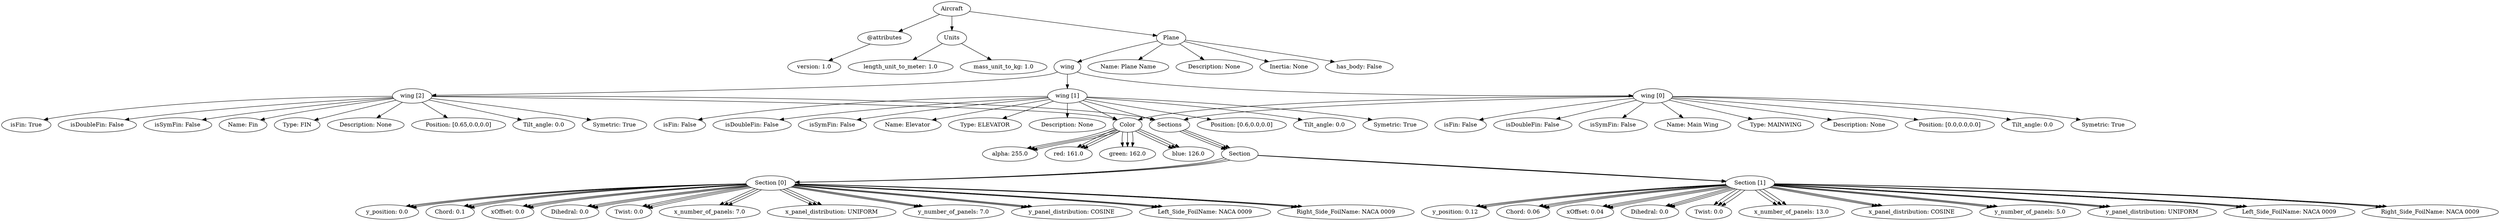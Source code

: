 digraph G {
	graph [bb="0,0,6180.1,540"];
	node [label="\N"];
	Aircraft	[height=0.5,
		label=Aircraft,
		pos="2351.1,522",
		width=1.2818];
	"@attributes"	[height=0.5,
		label="@attributes",
		pos="2184.1,450",
		width=1.8415];
	Aircraft -> "@attributes"	[pos="e,2218.7,465.52 2320.9,508.32 2295,497.49 2257.5,481.76 2228.3,469.52"];
	Units	[height=0.5,
		label=Units,
		pos="2351.1,450",
		width=1.011];
	Aircraft -> Units	[pos="e,2351.1,468.1 2351.1,503.7 2351.1,495.98 2351.1,486.71 2351.1,478.11"];
	Plane	[height=0.5,
		label=Plane,
		pos="2894.1,450",
		width=1.011];
	Aircraft -> Plane	[pos="e,2859.3,455.48 2394.2,515.45 2495.2,502.43 2746.5,470.02 2849.3,456.78"];
	"@attributes_version"	[height=0.5,
		label="version: 1.0",
		pos="2010.1,378",
		width=1.8234];
	"@attributes" -> "@attributes_version"	[pos="e,2045.4,393.2 2148.5,434.67 2121.4,423.78 2084,408.73 2054.9,397.03"];
	Units_length_unit_to_meter	[height=0.5,
		label="length_unit_to_meter: 1.0",
		pos="2224.1,378",
		width=3.6108];
	Units -> Units_length_unit_to_meter	[pos="e,2254.4,395.72 2327.8,436.16 2309.8,426.21 2284.4,412.21 2263.2,400.56"];
	Units_mass_unit_to_kg	[height=0.5,
		label="mass_unit_to_kg: 1.0",
		pos="2479.1,378",
		width=2.9789];
	Units -> Units_mass_unit_to_kg	[pos="e,2449,395.46 2374.6,436.16 2392.9,426.15 2418.7,412.02 2440.1,400.31"];
	Plane_Name	[height=0.5,
		label="Name: Plane Name",
		pos="2788.1,378",
		width=2.7803];
	Plane -> Plane_Name	[pos="e,2813.1,395.51 2873.2,435.17 2858.5,425.47 2838.5,412.28 2821.6,401.13"];
	Plane_Description	[height=0.5,
		label="Description: None",
		pos="3001.1,378",
		width=2.6359];
	Plane -> Plane_Description	[pos="e,2975.9,395.51 2915.2,435.17 2930.1,425.47 2950.2,412.28 2967.3,401.13"];
	Plane_Inertia	[height=0.5,
		label="Inertia: None",
		pos="3186.1,378",
		width=2.004];
	Plane -> Plane_Inertia	[pos="e,3135.9,391.03 2926.2,441.31 2974.2,429.8 3065.5,407.91 3126.1,393.38"];
	Plane_has_body	[height=0.5,
		label="has_body: False",
		pos="3360.1,378",
		width=2.329];
	Plane -> Plane_has_body	[pos="e,3299.1,390.5 2928.9,444.53 2994.9,435.93 3143,416.15 3267.1,396 3274.2,394.84 3281.6,393.58 3289.1,392.28"];
	wing	[height=0.5,
		label=wing,
		pos="2637.1,378",
		width=0.92075];
	Plane -> wing	[pos="e,2662.2,389.84 2860.9,442.36 2818.3,433.49 2742.4,416.49 2679.1,396 2676.7,395.22 2674.2,394.36 2671.7,393.46"];
	wing_0	[height=0.5,
		label="wing [0]",
		pos="4087.1,306",
		width=1.354];
	wing -> wing_0	[pos="e,4038.1,306.58 2661.5,365.46 2667.2,363.26 2673.2,361.25 2679.1,360 2942.5,303.55 3794.8,305 4027.8,306.51"];
	wing_1	[height=0.5,
		label="wing [1]",
		pos="2637.1,306",
		width=1.354];
	wing -> wing_1	[pos="e,2637.1,324.1 2637.1,359.7 2637.1,351.98 2637.1,342.71 2637.1,334.11"];
	wing_2	[height=0.5,
		label="wing [2]",
		pos="1016.1,306",
		width=1.354];
	wing -> wing_2	[pos="e,1064.8,307.62 2612.7,365.45 2607,363.24 2600.9,361.24 2595.1,360 2444.5,328.05 1343.7,311.38 1075.1,307.76"];
	wing_0_Name	[height=0.5,
		label="Name: Main Wing",
		pos="4186.1,234",
		width=2.6178];
	wing_0 -> wing_0_Name	[pos="e,4162.6,251.63 4108.6,289.81 4121.9,280.4 4139.2,268.14 4154.1,257.6"];
	wing_0_Type	[height=0.5,
		label="Type: MAINWING",
		pos="4392.1,234",
		width=2.5998];
	wing_0 -> wing_0_Type	[pos="e,4334.4,248.25 4127.3,295.78 4177.5,284.26 4264.1,264.39 4324.5,250.51"];
	Color	[height=0.5,
		label=Color,
		pos="2786.1,234",
		width=0.99297];
	wing_0 -> Color	[pos="e,2812.3,246.51 4038.4,305.01 3836.9,304.74 3068.2,300.48 2831.1,252 2828.1,251.38 2825,250.59 2821.9,249.69"];
	wing_0_Description	[height=0.5,
		label="Description: None",
		pos="4598.1,234",
		width=2.6359];
	wing_0 -> wing_0_Description	[pos="e,4530,246.58 4132.8,299.59 4208.3,290.52 4363.8,271.35 4495.1,252 4503.2,250.8 4511.7,249.5 4520.1,248.16"];
	wing_0_Position	[height=0.5,
		label="Position: [0.0,0.0,0.0]",
		pos="4821.1,234",
		width=3.0692];
	wing_0 -> wing_0_Position	[pos="e,4743.1,246.78 4134.6,301.81 4238,294.68 4491,276.15 4702.1,252 4712.2,250.85 4722.7,249.52 4733.1,248.13"];
	wing_0_Tilt_angle	[height=0.5,
		label="Tilt_angle: 0.0",
		pos="5026.1,234",
		width=2.1304];
	wing_0 -> wing_0_Tilt_angle	[pos="e,4972.1,246.8 4135.9,304.24 4266.7,301.71 4635.9,291.34 4940.1,252 4947.3,251.07 4954.7,249.91 4962.1,248.62"];
	wing_0_Symetric	[height=0.5,
		label="Symetric: True",
		pos="5201.1,234",
		width=2.2206];
	wing_0 -> wing_0_Symetric	[pos="e,5144.8,246.96 4135.8,304.85 4283.5,303.87 4738.4,297.14 5112.1,252 5119.5,251.11 5127.2,249.97 5134.8,248.7"];
	wing_0_isFin	[height=0.5,
		label="isFin: False",
		pos="3611.1,234",
		width=1.7693];
	wing_0 -> wing_0_isFin	[pos="e,3657.3,246.48 4040.6,300.39 3965.4,292.58 3812.4,275.31 3684.1,252 3678.7,251.01 3673,249.88 3667.4,248.69"];
	wing_0_isDoubleFin	[height=0.5,
		label="isDoubleFin: False",
		pos="3790.1,234",
		width=2.69];
	wing_0 -> wing_0_isDoubleFin	[pos="e,3847.6,248.54 4047,295.56 3998.5,284.11 3915.9,264.64 3857.4,250.87"];
	wing_0_isSymFin	[height=0.5,
		label="isSymFin: False",
		pos="3989.1,234",
		width=2.347];
	wing_0 -> wing_0_isSymFin	[pos="e,4012.1,251.47 4065.3,289.46 4052.1,280.04 4035.1,267.85 4020.4,257.39"];
	Sections	[height=0.5,
		label=Sections,
		pos="2890.1,234",
		width=1.3902];
	wing_0 -> Sections	[pos="e,2926,246.61 4038.4,304.22 3849.4,300.95 3164.5,286.9 2950.1,252 2945.4,251.24 2940.5,250.23 2935.7,249.1"];
	Color_red	[height=0.5,
		label="red: 161.0",
		pos="2640.1,162",
		width=1.6249];
	Color -> Color_red	[pos="e,2661.9,178.98 2756.8,223.56 2731.6,213.39 2696.3,196.89 2670.8,183.68"];
	Color -> Color_red	[pos="e,2670.4,177.54 2761,220.97 2738.6,210.24 2705.5,194.37 2679.6,181.95"];
	Color -> Color_red	[pos="e,2677.7,175.9 2767.3,218.67 2746.8,207.43 2714.4,191.77 2687.1,179.92"];
	Color_green	[height=0.5,
		label="green: 162.0",
		pos="2786.1,162",
		width=1.9318];
	Color -> Color_green	[pos="e,2774.3,180.12 2774.5,216.76 2772.7,208.87 2772.2,199.16 2772.9,190.18"];
	Color -> Color_green	[pos="e,2786.1,180.1 2786.1,215.7 2786.1,207.98 2786.1,198.71 2786.1,190.11"];
	Color -> Color_green	[pos="e,2797.9,180.12 2797.7,216.76 2799.5,208.87 2800,199.16 2799.3,190.18"];
	Color_blue	[height=0.5,
		label="blue: 126.0",
		pos="2937.1,162",
		width=1.7512];
	Color -> Color_blue	[pos="e,2897.8,176.2 2805.6,218.83 2826.8,207.64 2860.3,191.96 2888.5,180.07"];
	Color -> Color_blue	[pos="e,2905.6,177.61 2811.7,221.13 2834.9,210.38 2869.4,194.37 2896.4,181.87"];
	Color -> Color_blue	[pos="e,2914.3,178.91 2815.7,223.7 2841.7,213.49 2878.8,196.77 2905.4,183.46"];
	Color_alpha	[height=0.5,
		label="alpha: 255.0",
		pos="2495.1,162",
		width=1.8957];
	Color -> Color_alpha	[pos="e,2537.6,176.2 2753.7,226.18 2743.4,222.81 2732.8,218.85 2723.1,216 2649.8,194.45 2629.7,196.13 2555.1,180 2552.6,179.46 2550.1,\
178.91 2547.5,178.36"];
	Color -> Color_alpha	[pos="e,2545.9,174.09 2759.2,222.09 2753.3,219.9 2747,217.74 2741.1,216 2667.8,194.45 2647.7,196.13 2573.1,180 2567.5,178.78 2561.6,177.51 \
2555.7,176.23"];
	Color -> Color_alpha	[pos="e,2552.8,171.85 2767.4,218.63 2764.6,217.69 2761.8,216.8 2759.1,216 2685.8,194.45 2665.7,196.13 2591.1,180 2582,178.04 2572.4,175.95 \
2562.8,173.93"];
	Section	[height=0.5,
		label=Section,
		pos="3064.1,162",
		width=1.2638];
	Sections -> Section	[pos="e,3028.5,173.34 2915.3,218.33 2942.7,206.07 2985.9,188.71 3019,176.73"];
	Sections -> Section	[pos="e,3033.4,175.35 2922.4,220 2951.1,208.47 2993,191.6 3023.8,179.2"];
	Sections -> Section	[pos="e,3039.7,177.31 2927.8,221.91 2958.5,211.07 3000.6,194.36 3030.2,181.51"];
	Section_0	[height=0.5,
		label="Section [0]",
		pos="1903.1,90",
		width=1.6971];
	Section -> Section_0	[pos="e,1964,92.029 3025.1,152.66 3013.8,149.37 3002,145.92 2991.1,144 2793.6,109.32 2183.6,95.968 1974.2,92.211"];
	Section -> Section_0	[pos="e,1964.2,91.904 3031.3,149.38 3024,147.24 3016.4,145.28 3009.1,144 2809.1,108.88 2185.8,95.627 1974.2,92.071"];
	Section -> Section_0	[pos="e,1964,91.788 3039.6,146.74 3035.5,145.67 3031.2,144.73 3027.1,144 2824.6,108.45 2188.5,95.307 1974.1,91.945"];
	Section_1	[height=0.5,
		label="Section [1]",
		pos="4327.1,90",
		width=1.6971];
	Section -> Section_1	[pos="e,4267.3,93.989 3108.7,158.21 3297.1,147.21 4026.4,106.77 4257,94.533"];
	Section -> Section_1	[pos="e,4267.6,94.298 3109,158.51 3297.8,148.04 4027.5,107.6 4257.3,94.866"];
	Section -> Section_1	[pos="e,4267.7,94.647 3109.1,158.79 3298.4,148.88 4027.7,108.5 4257.5,95.239"];
	Section_0_y_position	[height=0.5,
		label="y_position: 0.0",
		pos="955.09,18",
		width=2.1665];
	Section_0 -> Section_0_y_position	[pos="e,1001.7,32.575 1842.2,88.175 1698.4,85.533 1329,75.002 1024.1,36 1020.1,35.487 1016,34.901 1011.9,34.262"];
	Section_0 -> Section_0_y_position	[pos="e,1010.1,30.891 1842.3,88.001 1701.2,85.085 1340.7,74.194 1042.1,36 1035,35.087 1027.5,33.941 1020.1,32.677"];
	Section_0 -> Section_0_y_position	[pos="e,1017.3,28.957 1842.3,87.793 1703.1,84.583 1352,73.339 1060.1,36 1049.6,34.654 1038.4,32.802 1027.4,30.812"];
	Section_0_Chord	[height=0.5,
		label="Chord: 0.1",
		pos="1111.1,18",
		width=1.661];
	Section_0 -> Section_0_Chord	[pos="e,1145.4,32.836 1842.2,88.193 1714.4,85.683 1411.6,75.597 1162.1,36 1159.9,35.647 1157.6,35.257 1155.3,34.838"];
	Section_0 -> Section_0_Chord	[pos="e,1153.9,30.738 1842.2,87.991 1717.4,85.163 1423.4,74.611 1180.1,36 1174.8,35.154 1169.2,34.101 1163.7,32.936"];
	Section_0 -> Section_0_Chord	[pos="e,1160.5,28.179 1842.4,87.746 1719.6,84.577 1434.9,73.575 1198.1,36 1189.1,34.579 1179.6,32.574 1170.2,30.436"];
	Section_0_xOffset	[height=0.5,
		label="xOffset: 0.0",
		pos="1253.1,18",
		width=1.7873];
	Section_0 -> Section_0_xOffset	[pos="e,1290.8,32.615 1843,86.661 1734.8,81.47 1502.2,66.923 1309.1,36 1306.4,35.566 1303.6,35.089 1300.8,34.581"];
	Section_0 -> Section_0_xOffset	[pos="e,1299.5,30.659 1843.1,86.132 1738,80.519 1514,65.931 1327.1,36 1321.3,35.079 1315.4,33.969 1309.4,32.763"];
	Section_0 -> Section_0_xOffset	[pos="e,1306.1,28.276 1843.7,85.544 1741.1,79.535 1525.8,64.939 1345.1,36 1335.7,34.499 1325.8,32.498 1315.9,30.396"];
	Section_0_Dihedral	[height=0.5,
		label="Dihedral: 0.0",
		pos="1407.1,18",
		width=1.9859];
	Section_0 -> Section_0_Dihedral	[pos="e,1450.2,32.516 1845,84.295 1760.9,76.27 1602.2,58.59 1469.1,36 1466.2,35.51 1463.3,34.989 1460.3,34.444"];
	Section_0 -> Section_0_Dihedral	[pos="e,1458.6,30.602 1846.4,83.275 1766.1,74.832 1614.9,57.676 1487.1,36 1481,34.971 1474.7,33.804 1468.4,32.575"];
	Section_0 -> Section_0_Dihedral	[pos="e,1465.7,28.478 1847.8,82.084 1770.5,73.281 1627.1,56.702 1505.1,36 1495.6,34.397 1485.6,32.457 1475.6,30.47"];
	Section_0_Twist	[height=0.5,
		label="Twist: 0.0",
		pos="1553.1,18",
		width=1.5707];
	Section_0 -> Section_0_Twist	[pos="e,1586.2,32.712 1848.1,82.048 1786.5,72.718 1685.6,55.096 1600.1,36 1598.8,35.714 1597.5,35.42 1596.2,35.12"];
	Section_0 -> Section_0_Twist	[pos="e,1594.6,30.329 1851.1,80.491 1793.8,70.841 1699,54.081 1618.1,36 1613.7,35.015 1609.1,33.938 1604.6,32.821"];
	Section_0 -> Section_0_Twist	[pos="e,1601.1,27.585 1855.1,78.799 1801.2,68.954 1712.5,53.066 1636.1,36 1628.1,34.208 1619.5,32.116 1611,30.023"];
	Section_0_x_number_of_panels	[height=0.5,
		label="x_number_of_panels: 7.0",
		pos="1752.1,18",
		width=3.4664];
	Section_0 -> Section_0_x_number_of_panels	[pos="e,1776.6,35.773 1864.3,75.998 1839.9,66.024 1809.1,52.043 1785.8,40.425"];
	Section_0 -> Section_0_x_number_of_panels	[pos="e,1787.3,35.323 1871.8,74.496 1850.1,64.42 1820.8,50.846 1796.6,39.644"];
	Section_0 -> Section_0_x_number_of_panels	[pos="e,1797.7,34.821 1880.4,73.116 1860.8,62.958 1832.4,49.701 1807.2,38.85"];
	Section_0_x_panel_distribution	[height=0.5,
		label="x_panel_distribution: UNIFORM",
		pos="2054.1,18",
		width=4.4232];
	Section_0 -> Section_0_x_panel_distribution	[pos="e,2007.3,35.307 1925.8,73.116 1945.1,63.101 1972.9,50.073 1997.9,39.31"];
	Section_0 -> Section_0_x_panel_distribution	[pos="e,2018.3,35.573 1934.4,74.496 1956,64.491 1985,51.036 2009.1,39.881"];
	Section_0 -> Section_0_x_panel_distribution	[pos="e,2029.4,35.903 1941.9,75.998 1966.2,66.059 1996.9,52.141 2020.2,40.546"];
	Section_0_y_number_of_panels	[height=0.5,
		label="y_number_of_panels: 7.0",
		pos="2356.1,18",
		width=3.4664];
	Section_0 -> Section_0_y_number_of_panels	[pos="e,2268.6,30.912 1953.7,79.705 2027.4,67.576 2164.8,46.27 2258.5,32.398"];
	Section_0 -> Section_0_y_number_of_panels	[pos="e,2274.1,31.664 1955.9,80.833 2031.5,69.159 2171.5,47.53 2264.2,33.201"];
	Section_0 -> Section_0_y_number_of_panels	[pos="e,2280.6,32.35 1958,81.838 2036,70.637 2178.6,48.732 2270.5,33.978"];
	Section_0_y_panel_distribution	[height=0.5,
		label="y_panel_distribution: COSINE",
		pos="2648.1,18",
		width=4.1524];
	Section_0 -> Section_0_y_panel_distribution	[pos="e,2534,29.646 1960.1,83.218 2062.9,73.859 2284.5,54.562 2472.1,36 2488.7,34.354 2506.3,32.534 2523.8,30.716"];
	Section_0 -> Section_0_y_panel_distribution	[pos="e,2541.9,30.68 1961,84.1 2066.4,75.117 2296.4,55.166 2490.1,36 2503.6,34.667 2517.7,33.22 2531.7,31.752"];
	Section_0 -> Section_0_y_panel_distribution	[pos="e,2550.4,31.67 1961.7,84.885 2070.5,76.323 2308.5,55.746 2508.1,36 2518.6,34.96 2529.5,33.851 2540.4,32.717"];
	Section_0_Left_Side_FoilName	[height=0.5,
		label="Left_Side_FoilName: NACA 0009",
		pos="2978.1,18",
		width=4.5135];
	Section_0 -> Section_0_Left_Side_FoilName	[pos="e,2856.4,29.961 1962.7,85.883 2105.6,78.857 2477.3,60.468 2788.1,36 2806.8,34.526 2826.7,32.756 2846.2,30.924"];
	Section_0 -> Section_0_Left_Side_FoilName	[pos="e,2864.4,30.888 1963.1,86.306 2108.1,79.618 2488.9,60.976 2806.1,36 2821.7,34.771 2838.1,33.337 2854.3,31.833"];
	Section_0 -> Section_0_Left_Side_FoilName	[pos="e,2872.9,31.761 1963.3,86.688 2111,80.352 2500.6,61.469 2824.1,36 2836.7,35.005 2849.9,33.876 2862.9,32.684"];
	Section_0_Right_Side_FoilName	[height=0.5,
		label="Right_Side_FoilName: NACA 0009",
		pos="3327.1,18",
		width=4.694];
	Section_0 -> Section_0_Right_Side_FoilName	[pos="e,3202.3,30.163 1963.6,87.343 2142.7,82.534 2682.9,66.914 3131.1,36 3150.8,34.642 3171.7,32.909 3192.2,31.072"];
	Section_0 -> Section_0_Right_Side_FoilName	[pos="e,3210.4,31.037 1963.8,87.553 2144.4,83.001 2694.1,67.379 3149.1,36 3165.7,34.857 3183.1,33.45 3200.3,31.938"];
	Section_0 -> Section_0_Right_Side_FoilName	[pos="e,3219.1,31.853 1963.8,87.74 2146.7,83.443 2705.7,67.826 3167.1,36 3180.7,35.063 3194.8,33.948 3208.9,32.744"];
	Section_1_y_position	[height=0.5,
		label="y_position: 0.12",
		pos="3598.1,18",
		width=2.329];
	Section_1 -> Section_1_y_position	[pos="e,3648.9,32.469 4266.8,86.511 4150.5,80.815 3889.3,65.035 3672.1,36 3667.8,35.431 3663.5,34.798 3659.1,34.121"];
	Section_1 -> Section_1_y_position	[pos="e,3657.3,30.846 4267.2,86.011 4154,79.926 3901.3,64.226 3690.1,36 3682.7,35.013 3675,33.833 3667.4,32.562"];
	Section_1 -> Section_1_y_position	[pos="e,3664.7,29.041 4267.7,85.438 4156.9,78.974 3913,63.381 3708.1,36 3697.3,34.56 3685.9,32.712 3674.6,30.767"];
	Section_1_Chord	[height=0.5,
		label="Chord: 0.06",
		pos="3765.1,18",
		width=1.8234];
	Section_1 -> Section_1_Chord	[pos="e,3804,32.59 4267.8,85.561 4172.5,78.934 3981.5,62.646 3822.1,36 3819.4,35.551 3816.7,35.066 3813.9,34.553"];
	Section_1 -> Section_1_Chord	[pos="e,3812.5,30.617 4268.3,84.789 4176.5,77.72 3993.6,61.664 3840.1,36 3834.4,35.041 3828.4,33.916 3822.5,32.709"];
	Section_1 -> Section_1_Chord	[pos="e,3819.4,28.321 4269.5,83.939 4180.6,76.477 4005.7,60.682 3858.1,36 3848.9,34.464 3839.2,32.503 3829.5,30.462"];
	Section_1_xOffset	[height=0.5,
		label="xOffset: 0.04",
		pos="3919.1,18",
		width=1.9498];
	Section_1 -> Section_1_xOffset	[pos="e,3962.3,32.304 4271.3,82.61 4202.2,73.274 4082.4,54.945 3981.1,36 3978.2,35.462 3975.3,34.9 3972.3,34.322"];
	Section_1 -> Section_1_xOffset	[pos="e,3970.7,30.347 4273.6,81.175 4208.5,71.478 4095.5,54.018 3999.1,36 3993,34.87 3986.8,33.636 3980.5,32.365"];
	Section_1 -> Section_1_xOffset	[pos="e,3977.3,28.124 4276.9,79.663 4215.2,69.73 4108.7,53.117 4017.1,36 4007.6,34.219 3997.4,32.18 3987.4,30.146"];
	Section_1_Dihedral	[height=0.5,
		label="Dihedral: 0.0",
		pos="4079.1,18",
		width=1.9859];
	Section_1 -> Section_1_Dihedral	[pos="e,4118.3,33.191 4280,78.52 4236.3,67.315 4172.1,49.373 4127.9,36.114"];
	Section_1 -> Section_1_Dihedral	[pos="e,4125,31.943 4284.5,76.967 4243,65.276 4179.9,47.466 4134.6,34.674"];
	Section_1 -> Section_1_Dihedral	[pos="e,4130.6,30.627 4290.5,75.586 4250.8,63.43 4187.6,45.573 4140.4,33.183"];
	Section_1_Twist	[height=0.5,
		label="Twist: 0.0",
		pos="4225.1,18",
		width=1.5707];
	Section_1 -> Section_1_Twist	[pos="e,4237.8,35.779 4295.1,74.666 4279,65.325 4260.4,52.924 4246.1,42.198"];
	Section_1 -> Section_1_Twist	[pos="e,4247.9,34.657 4304.2,73.291 4290,63.564 4271.6,50.946 4256.2,40.322"];
	Section_1 -> Section_1_Twist	[pos="e,4256.9,33.195 4314.2,72.055 4301.5,61.925 4282.9,49.016 4265.7,38.468"];
	Section_1_x_number_of_panels	[height=0.5,
		label="x_number_of_panels: 13.0",
		pos="4430.1,18",
		width=3.6288];
	Section_1 -> Section_1_x_number_of_panels	[pos="e,4394.1,35.547 4340.3,72.055 4352.1,62.701 4369,50.977 4385.2,40.93"];
	Section_1 -> Section_1_x_number_of_panels	[pos="e,4405.3,35.88 4350.2,73.291 4363.9,63.991 4381.5,52.048 4396.6,41.733"];
	Section_1 -> Section_1_x_number_of_panels	[pos="e,4416.8,36.032 4359.3,74.666 4375.5,65.303 4394.4,52.868 4408.9,42.125"];
	Section_1_x_panel_distribution	[height=0.5,
		label="x_panel_distribution: COSINE",
		pos="4728.1,18",
		width=4.1524];
	Section_1 -> Section_1_x_panel_distribution	[pos="e,4639.5,32.556 4375.5,78.821 4438.3,67.112 4548.7,47.767 4629.3,34.256"];
	Section_1 -> Section_1_x_panel_distribution	[pos="e,4647,33.148 4378.3,80.063 4443.4,68.7 4556.9,48.879 4637,34.908"];
	Section_1 -> Section_1_x_panel_distribution	[pos="e,4655,33.72 4380.8,81.174 4448.7,70.191 4565.7,49.94 4645,35.535"];
	Section_1_y_number_of_panels	[height=0.5,
		label="y_number_of_panels: 5.0",
		pos="5020.1,18",
		width=3.4664];
	Section_1 -> Section_1_y_number_of_panels	[pos="e,4923.6,29.439 4384.1,83.21 4483,74.136 4691.5,55.567 4868.1,36 4882.7,34.379 4898.2,32.532 4913.6,30.666"];
	Section_1 -> Section_1_y_number_of_panels	[pos="e,4931.1,30.688 4385.1,84.11 4486.7,75.408 4703.5,56.238 4886.1,36 4897.4,34.752 4909.2,33.368 4920.9,31.946"];
	Section_1 -> Section_1_y_number_of_panels	[pos="e,4939.9,31.799 4385.9,84.909 4490.9,76.627 4715.6,56.883 4904.1,36 4912.5,35.072 4921.1,34.069 4929.8,33.031"];
	Section_1_y_panel_distribution	[height=0.5,
		label="y_panel_distribution: UNIFORM",
		pos="5322.1,18",
		width=4.4232];
	Section_1 -> Section_1_y_panel_distribution	[pos="e,5202.4,29.94 4386.4,85.428 4520.4,77.902 4855.4,59.186 5136.1,36 5154.2,34.507 5173.3,32.742 5192.2,30.924"];
	Section_1 -> Section_1_y_panel_distribution	[pos="e,5210.5,30.869 4386.8,85.929 4523,78.76 4867,59.719 5154.1,36 5169.1,34.763 5184.8,33.339 5200.4,31.853"];
	Section_1 -> Section_1_y_panel_distribution	[pos="e,5218.9,31.79 4387,86.382 4526,79.59 4878.7,60.238 5172.1,36 5184,35.019 5196.3,33.922 5208.6,32.77"];
	Section_1_Left_Side_FoilName	[height=0.5,
		label="Left_Side_FoilName: NACA 0009",
		pos="5662.1,18",
		width=4.5135];
	Section_1 -> Section_1_Left_Side_FoilName	[pos="e,5541.4,30.093 4387.6,87.125 4558.6,81.965 5057.6,65.91 5472.1,36 5491.2,34.624 5511.4,32.879 5531.3,31.035"];
	Section_1 -> Section_1_Left_Side_FoilName	[pos="e,5549.3,31.012 4387.7,87.371 4560.2,82.488 5068.8,66.401 5490.1,36 5506,34.855 5522.6,33.456 5539.1,31.957"];
	Section_1 -> Section_1_Left_Side_FoilName	[pos="e,5557.8,31.872 4387.9,87.582 4563,82.966 5080.5,66.855 5508.1,36 5521,35.071 5534.4,33.974 5547.7,32.791"];
	Section_1_Right_Side_FoilName	[height=0.5,
		label="Right_Side_FoilName: NACA 0009",
		pos="6011.1,18",
		width=4.694];
	Section_1 -> Section_1_Right_Side_FoilName	[pos="e,5886.8,30.247 4388.1,88.049 4591.3,84.783 5261.3,72.156 5815.1,36 5834.9,34.705 5856,32.995 5876.7,31.157"];
	Section_1 -> Section_1_Right_Side_FoilName	[pos="e,5894.8,31.116 4388.1,88.166 4592.7,85.092 5272.5,72.604 5833.1,36 5849.8,34.91 5867.4,33.524 5884.7,32.017"];
	Section_1 -> Section_1_Right_Side_FoilName	[pos="e,5903.5,31.926 4388.2,88.27 4594.8,85.38 5283.9,73.03 5851.1,36 5864.8,35.105 5879.1,34.011 5893.3,32.814"];
	wing_1 -> Color	[pos="e,2760.6,246.99 2666.2,291.34 2690.6,279.86 2725.6,263.42 2751.5,251.26"];
	wing_1 -> Sections	[pos="e,2852.3,245.96 2675.4,294.7 2714.6,284.13 2777.1,267.14 2831.1,252 2834.9,250.94 2838.7,249.84 2842.7,248.73"];
	wing_1_Name	[height=0.5,
		label="Name: Elevator",
		pos="2242.1,234",
		width=2.3109];
	wing_1 -> wing_1_Name	[pos="e,2303.4,246.26 2593.8,297.5 2535.2,287.32 2427.2,268.5 2335.1,252 2328,250.74 2320.7,249.41 2313.3,248.08"];
	wing_1_Type	[height=0.5,
		label="Type: ELEVATOR",
		pos="2434.1,234",
		width=2.5095];
	wing_1 -> wing_1_Type	[pos="e,2477.2,249.86 2602.7,293.13 2570.9,282.17 2523.2,265.74 2486.7,253.14"];
	wing_1_Description	[height=0.5,
		label="Description: None",
		pos="2637.1,234",
		width=2.6359];
	wing_1 -> wing_1_Description	[pos="e,2637.1,252.1 2637.1,287.7 2637.1,279.98 2637.1,270.71 2637.1,262.11"];
	wing_1_Position	[height=0.5,
		label="Position: [0.6,0.0,0.0]",
		pos="3069.1,234",
		width=3.0692];
	wing_1 -> wing_1_Position	[pos="e,2993.8,247.2 2680.9,297.9 2751.7,286.43 2892.6,263.6 2983.7,248.83"];
	wing_1_Tilt_angle	[height=0.5,
		label="Tilt_angle: 0.0",
		pos="3274.1,234",
		width=2.1304];
	wing_1 -> wing_1_Tilt_angle	[pos="e,3219.2,246.7 2684.8,302.01 2780.6,295.66 3002.9,279.14 3188.1,252 3194.9,251.01 3201.9,249.84 3208.9,248.58"];
	wing_1_Symetric	[height=0.5,
		label="Symetric: True",
		pos="3449.1,234",
		width=2.2206];
	wing_1 -> wing_1_Symetric	[pos="e,3392.8,246.78 2685.5,303.38 2802.1,299.07 3107.4,285.28 3360.1,252 3367.5,251.03 3375.2,249.84 3382.8,248.54"];
	wing_1_isFin	[height=0.5,
		label="isFin: False",
		pos="1678.1,234",
		width=1.7693];
	wing_1 -> wing_1_isFin	[pos="e,1723.4,246.81 2588.3,304.97 2454,304.25 2067.9,298.03 1751.1,252 1745.3,251.16 1739.3,250.09 1733.4,248.91"];
	wing_1_isDoubleFin	[height=0.5,
		label="isDoubleFin: False",
		pos="1857.1,234",
		width=2.69];
	wing_1 -> wing_1_isDoubleFin	[pos="e,1925.4,246.78 2589.2,302.56 2478.6,296.64 2197.1,279.92 1963.1,252 1954.1,250.93 1944.8,249.66 1935.4,248.29"];
	wing_1_isSymFin	[height=0.5,
		label="isSymFin: False",
		pos="2056.1,234",
		width=2.347];
	wing_1 -> wing_1_isSymFin	[pos="e,2116.7,246.6 2589.9,300.98 2502.8,293.31 2310.9,275.26 2150.1,252 2142.5,250.9 2134.5,249.64 2126.6,248.31"];
	wing_2 -> Color	[pos="e,2759.9,246.56 1064.9,304.46 1328,301.42 2573,285.36 2741.1,252 2744.1,251.4 2747.2,250.62 2750.3,249.73"];
	wing_2 -> Sections	[pos="e,2854.5,246.8 1065,305.23 1317.6,306.17 2476.6,307.34 2831.1,252 2835.5,251.31 2840.1,250.38 2844.7,249.31"];
	wing_2_Name	[height=0.5,
		label="Name: Fin",
		pos="598.09,234",
		width=1.6429];
	wing_2 -> wing_2_Name	[pos="e,641.12,246.41 970.55,299.5 903.53,291.1 774.56,273.72 666.09,252 661.15,251.01 656.02,249.89 650.91,248.72"];
	wing_2_Type	[height=0.5,
		label="Type: FIN",
		pos="732.09,234",
		width=1.5707];
	wing_2 -> wing_2_Type	[pos="e,774.02,246.09 976.08,295.55 932.13,285.11 859.5,267.71 797.09,252 792.78,250.91 788.31,249.77 783.82,248.62"];
	wing_2_Description	[height=0.5,
		label="Description: None",
		pos="901.09,234",
		width=2.6359];
	wing_2 -> wing_2_Description	[pos="e,927.99,251.37 991.99,290.33 976.06,280.63 954.9,267.75 937,256.86"];
	wing_2_Position	[height=0.5,
		label="Position: [0.65,0.0,0.0]",
		pos="1130.1,234",
		width=3.2317];
	wing_2 -> wing_2_Position	[pos="e,1103.2,251.54 1040.3,290.15 1056,280.52 1076.7,267.79 1094.3,256.99"];
	wing_2_Tilt_angle	[height=0.5,
		label="Tilt_angle: 0.0",
		pos="1341.1,234",
		width=2.1304];
	wing_2 -> wing_2_Tilt_angle	[pos="e,1286.8,246.7 1057.3,296.13 1112.5,284.23 1211.4,262.94 1276.6,248.89"];
	wing_2_Symetric	[height=0.5,
		label="Symetric: True",
		pos="1516.1,234",
		width=2.2206];
	wing_2 -> wing_2_Symetric	[pos="e,1458.3,246.57 1062.1,299.98 1138.3,291.48 1295.1,273.09 1427.1,252 1433.9,250.92 1440.9,249.71 1448,248.45"];
	wing_2_isFin	[height=0.5,
		label="isFin: True",
		pos="61.095,234",
		width=1.6971];
	wing_2 -> wing_2_isFin	[pos="e,104.55,246.82 967.33,305.12 833.13,304.8 447.32,299.48 131.09,252 125.68,251.19 120.08,250.16 114.5,249"];
	wing_2_isDoubleFin	[height=0.5,
		label="isDoubleFin: False",
		pos="237.09,234",
		width=2.69];
	wing_2 -> wing_2_isDoubleFin	[pos="e,305.41,246.78 968.23,302.56 857.79,296.63 576.72,279.89 343.09,252 334.12,250.93 324.75,249.65 315.45,248.29"];
	wing_2_isSymFin	[height=0.5,
		label="isSymFin: False",
		pos="436.09,234",
		width=2.347];
	wing_2 -> wing_2_isSymFin	[pos="e,496.67,246.6 969.04,300.98 882.1,293.3 690.53,275.23 530.09,252 522.48,250.9 514.53,249.64 506.63,248.31"];
}
